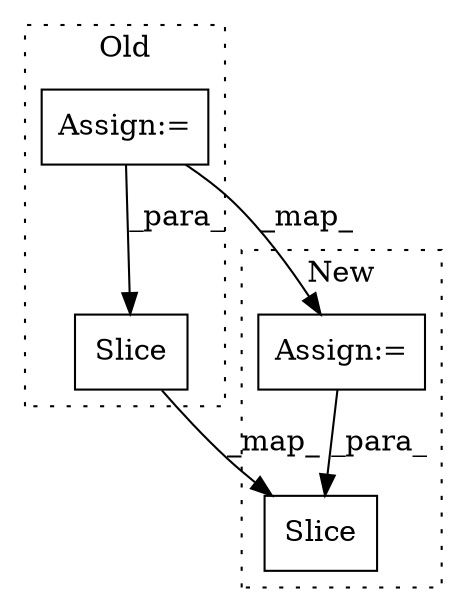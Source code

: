 digraph G {
subgraph cluster0 {
1 [label="Slice" a="80" s="1925" l="18" shape="box"];
4 [label="Assign:=" a="68" s="1744" l="3" shape="box"];
label = "Old";
style="dotted";
}
subgraph cluster1 {
2 [label="Slice" a="80" s="2671" l="19" shape="box"];
3 [label="Assign:=" a="68" s="2527" l="3" shape="box"];
label = "New";
style="dotted";
}
1 -> 2 [label="_map_"];
3 -> 2 [label="_para_"];
4 -> 1 [label="_para_"];
4 -> 3 [label="_map_"];
}